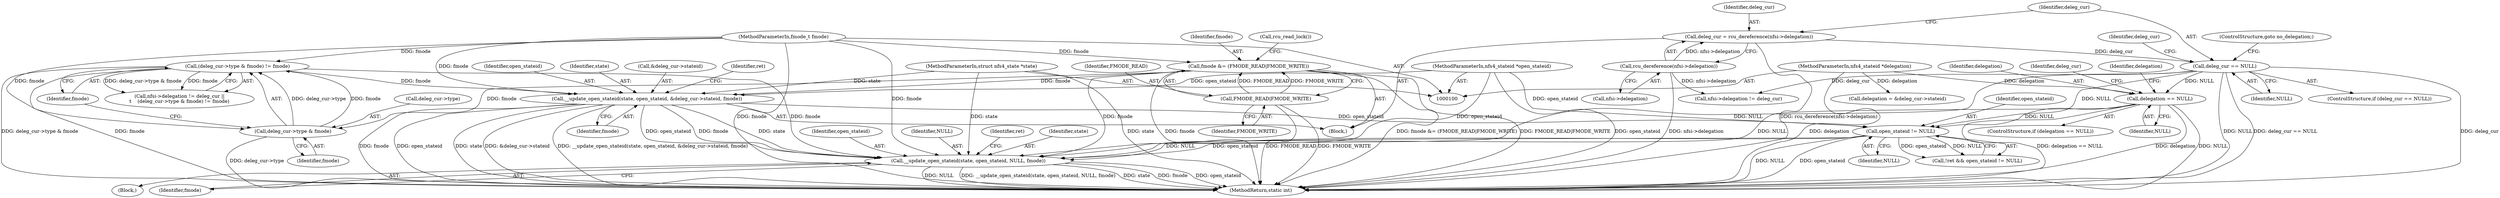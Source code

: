 digraph "0_linux_dc0b027dfadfcb8a5504f7d8052754bf8d501ab9_25@API" {
"1000209" [label="(Call,__update_open_stateid(state, open_stateid, NULL, fmode))"];
"1000182" [label="(Call,__update_open_stateid(state, open_stateid, &deleg_cur->stateid, fmode))"];
"1000101" [label="(MethodParameterIn,struct nfs4_state *state)"];
"1000102" [label="(MethodParameterIn,nfs4_stateid *open_stateid)"];
"1000147" [label="(Call,(deleg_cur->type & fmode) != fmode)"];
"1000148" [label="(Call,deleg_cur->type & fmode)"];
"1000118" [label="(Call,fmode &= (FMODE_READ|FMODE_WRITE))"];
"1000104" [label="(MethodParameterIn,fmode_t fmode)"];
"1000120" [label="(Call,FMODE_READ|FMODE_WRITE)"];
"1000205" [label="(Call,open_stateid != NULL)"];
"1000156" [label="(Call,delegation == NULL)"];
"1000103" [label="(MethodParameterIn,nfs4_stateid *delegation)"];
"1000131" [label="(Call,deleg_cur == NULL)"];
"1000124" [label="(Call,deleg_cur = rcu_dereference(nfsi->delegation))"];
"1000126" [label="(Call,rcu_dereference(nfsi->delegation))"];
"1000211" [label="(Identifier,open_stateid)"];
"1000105" [label="(Block,)"];
"1000189" [label="(Identifier,fmode)"];
"1000125" [label="(Identifier,deleg_cur)"];
"1000127" [label="(Call,nfsi->delegation)"];
"1000219" [label="(MethodReturn,static int)"];
"1000104" [label="(MethodParameterIn,fmode_t fmode)"];
"1000157" [label="(Identifier,delegation)"];
"1000202" [label="(Call,!ret && open_stateid != NULL)"];
"1000171" [label="(Identifier,deleg_cur)"];
"1000131" [label="(Call,deleg_cur == NULL)"];
"1000207" [label="(Identifier,NULL)"];
"1000191" [label="(Identifier,ret)"];
"1000160" [label="(Identifier,delegation)"];
"1000152" [label="(Identifier,fmode)"];
"1000182" [label="(Call,__update_open_stateid(state, open_stateid, &deleg_cur->stateid, fmode))"];
"1000119" [label="(Identifier,fmode)"];
"1000133" [label="(Identifier,NULL)"];
"1000209" [label="(Call,__update_open_stateid(state, open_stateid, NULL, fmode))"];
"1000156" [label="(Call,delegation == NULL)"];
"1000134" [label="(ControlStructure,goto no_delegation;)"];
"1000126" [label="(Call,rcu_dereference(nfsi->delegation))"];
"1000212" [label="(Identifier,NULL)"];
"1000208" [label="(Block,)"];
"1000153" [label="(Identifier,fmode)"];
"1000123" [label="(Call,rcu_read_lock())"];
"1000142" [label="(Call,nfsi->delegation != deleg_cur)"];
"1000206" [label="(Identifier,open_stateid)"];
"1000132" [label="(Identifier,deleg_cur)"];
"1000141" [label="(Call,nfsi->delegation != deleg_cur ||\n\t    (deleg_cur->type & fmode) != fmode)"];
"1000121" [label="(Identifier,FMODE_READ)"];
"1000184" [label="(Identifier,open_stateid)"];
"1000215" [label="(Identifier,ret)"];
"1000148" [label="(Call,deleg_cur->type & fmode)"];
"1000183" [label="(Identifier,state)"];
"1000155" [label="(ControlStructure,if (delegation == NULL))"];
"1000159" [label="(Call,delegation = &deleg_cur->stateid)"];
"1000213" [label="(Identifier,fmode)"];
"1000120" [label="(Call,FMODE_READ|FMODE_WRITE)"];
"1000124" [label="(Call,deleg_cur = rcu_dereference(nfsi->delegation))"];
"1000158" [label="(Identifier,NULL)"];
"1000185" [label="(Call,&deleg_cur->stateid)"];
"1000210" [label="(Identifier,state)"];
"1000101" [label="(MethodParameterIn,struct nfs4_state *state)"];
"1000102" [label="(MethodParameterIn,nfs4_stateid *open_stateid)"];
"1000138" [label="(Identifier,deleg_cur)"];
"1000103" [label="(MethodParameterIn,nfs4_stateid *delegation)"];
"1000122" [label="(Identifier,FMODE_WRITE)"];
"1000149" [label="(Call,deleg_cur->type)"];
"1000118" [label="(Call,fmode &= (FMODE_READ|FMODE_WRITE))"];
"1000147" [label="(Call,(deleg_cur->type & fmode) != fmode)"];
"1000130" [label="(ControlStructure,if (deleg_cur == NULL))"];
"1000205" [label="(Call,open_stateid != NULL)"];
"1000209" -> "1000208"  [label="AST: "];
"1000209" -> "1000213"  [label="CFG: "];
"1000210" -> "1000209"  [label="AST: "];
"1000211" -> "1000209"  [label="AST: "];
"1000212" -> "1000209"  [label="AST: "];
"1000213" -> "1000209"  [label="AST: "];
"1000215" -> "1000209"  [label="CFG: "];
"1000209" -> "1000219"  [label="DDG: NULL"];
"1000209" -> "1000219"  [label="DDG: __update_open_stateid(state, open_stateid, NULL, fmode)"];
"1000209" -> "1000219"  [label="DDG: state"];
"1000209" -> "1000219"  [label="DDG: fmode"];
"1000209" -> "1000219"  [label="DDG: open_stateid"];
"1000182" -> "1000209"  [label="DDG: state"];
"1000182" -> "1000209"  [label="DDG: open_stateid"];
"1000182" -> "1000209"  [label="DDG: fmode"];
"1000101" -> "1000209"  [label="DDG: state"];
"1000205" -> "1000209"  [label="DDG: open_stateid"];
"1000205" -> "1000209"  [label="DDG: NULL"];
"1000102" -> "1000209"  [label="DDG: open_stateid"];
"1000156" -> "1000209"  [label="DDG: NULL"];
"1000131" -> "1000209"  [label="DDG: NULL"];
"1000147" -> "1000209"  [label="DDG: fmode"];
"1000118" -> "1000209"  [label="DDG: fmode"];
"1000104" -> "1000209"  [label="DDG: fmode"];
"1000182" -> "1000105"  [label="AST: "];
"1000182" -> "1000189"  [label="CFG: "];
"1000183" -> "1000182"  [label="AST: "];
"1000184" -> "1000182"  [label="AST: "];
"1000185" -> "1000182"  [label="AST: "];
"1000189" -> "1000182"  [label="AST: "];
"1000191" -> "1000182"  [label="CFG: "];
"1000182" -> "1000219"  [label="DDG: &deleg_cur->stateid"];
"1000182" -> "1000219"  [label="DDG: __update_open_stateid(state, open_stateid, &deleg_cur->stateid, fmode)"];
"1000182" -> "1000219"  [label="DDG: fmode"];
"1000182" -> "1000219"  [label="DDG: open_stateid"];
"1000182" -> "1000219"  [label="DDG: state"];
"1000101" -> "1000182"  [label="DDG: state"];
"1000102" -> "1000182"  [label="DDG: open_stateid"];
"1000147" -> "1000182"  [label="DDG: fmode"];
"1000118" -> "1000182"  [label="DDG: fmode"];
"1000104" -> "1000182"  [label="DDG: fmode"];
"1000182" -> "1000205"  [label="DDG: open_stateid"];
"1000101" -> "1000100"  [label="AST: "];
"1000101" -> "1000219"  [label="DDG: state"];
"1000102" -> "1000100"  [label="AST: "];
"1000102" -> "1000219"  [label="DDG: open_stateid"];
"1000102" -> "1000205"  [label="DDG: open_stateid"];
"1000147" -> "1000141"  [label="AST: "];
"1000147" -> "1000153"  [label="CFG: "];
"1000148" -> "1000147"  [label="AST: "];
"1000153" -> "1000147"  [label="AST: "];
"1000141" -> "1000147"  [label="CFG: "];
"1000147" -> "1000219"  [label="DDG: deleg_cur->type & fmode"];
"1000147" -> "1000219"  [label="DDG: fmode"];
"1000147" -> "1000141"  [label="DDG: deleg_cur->type & fmode"];
"1000147" -> "1000141"  [label="DDG: fmode"];
"1000148" -> "1000147"  [label="DDG: deleg_cur->type"];
"1000148" -> "1000147"  [label="DDG: fmode"];
"1000104" -> "1000147"  [label="DDG: fmode"];
"1000148" -> "1000152"  [label="CFG: "];
"1000149" -> "1000148"  [label="AST: "];
"1000152" -> "1000148"  [label="AST: "];
"1000153" -> "1000148"  [label="CFG: "];
"1000148" -> "1000219"  [label="DDG: deleg_cur->type"];
"1000118" -> "1000148"  [label="DDG: fmode"];
"1000104" -> "1000148"  [label="DDG: fmode"];
"1000118" -> "1000105"  [label="AST: "];
"1000118" -> "1000120"  [label="CFG: "];
"1000119" -> "1000118"  [label="AST: "];
"1000120" -> "1000118"  [label="AST: "];
"1000123" -> "1000118"  [label="CFG: "];
"1000118" -> "1000219"  [label="DDG: fmode &= (FMODE_READ|FMODE_WRITE)"];
"1000118" -> "1000219"  [label="DDG: FMODE_READ|FMODE_WRITE"];
"1000118" -> "1000219"  [label="DDG: fmode"];
"1000104" -> "1000118"  [label="DDG: fmode"];
"1000120" -> "1000118"  [label="DDG: FMODE_READ"];
"1000120" -> "1000118"  [label="DDG: FMODE_WRITE"];
"1000104" -> "1000100"  [label="AST: "];
"1000104" -> "1000219"  [label="DDG: fmode"];
"1000120" -> "1000122"  [label="CFG: "];
"1000121" -> "1000120"  [label="AST: "];
"1000122" -> "1000120"  [label="AST: "];
"1000120" -> "1000219"  [label="DDG: FMODE_READ"];
"1000120" -> "1000219"  [label="DDG: FMODE_WRITE"];
"1000205" -> "1000202"  [label="AST: "];
"1000205" -> "1000207"  [label="CFG: "];
"1000206" -> "1000205"  [label="AST: "];
"1000207" -> "1000205"  [label="AST: "];
"1000202" -> "1000205"  [label="CFG: "];
"1000205" -> "1000219"  [label="DDG: open_stateid"];
"1000205" -> "1000219"  [label="DDG: NULL"];
"1000205" -> "1000202"  [label="DDG: open_stateid"];
"1000205" -> "1000202"  [label="DDG: NULL"];
"1000156" -> "1000205"  [label="DDG: NULL"];
"1000131" -> "1000205"  [label="DDG: NULL"];
"1000156" -> "1000155"  [label="AST: "];
"1000156" -> "1000158"  [label="CFG: "];
"1000157" -> "1000156"  [label="AST: "];
"1000158" -> "1000156"  [label="AST: "];
"1000160" -> "1000156"  [label="CFG: "];
"1000171" -> "1000156"  [label="CFG: "];
"1000156" -> "1000219"  [label="DDG: delegation == NULL"];
"1000156" -> "1000219"  [label="DDG: delegation"];
"1000156" -> "1000219"  [label="DDG: NULL"];
"1000103" -> "1000156"  [label="DDG: delegation"];
"1000131" -> "1000156"  [label="DDG: NULL"];
"1000103" -> "1000100"  [label="AST: "];
"1000103" -> "1000219"  [label="DDG: delegation"];
"1000103" -> "1000159"  [label="DDG: delegation"];
"1000131" -> "1000130"  [label="AST: "];
"1000131" -> "1000133"  [label="CFG: "];
"1000132" -> "1000131"  [label="AST: "];
"1000133" -> "1000131"  [label="AST: "];
"1000134" -> "1000131"  [label="CFG: "];
"1000138" -> "1000131"  [label="CFG: "];
"1000131" -> "1000219"  [label="DDG: deleg_cur"];
"1000131" -> "1000219"  [label="DDG: NULL"];
"1000131" -> "1000219"  [label="DDG: deleg_cur == NULL"];
"1000124" -> "1000131"  [label="DDG: deleg_cur"];
"1000131" -> "1000142"  [label="DDG: deleg_cur"];
"1000124" -> "1000105"  [label="AST: "];
"1000124" -> "1000126"  [label="CFG: "];
"1000125" -> "1000124"  [label="AST: "];
"1000126" -> "1000124"  [label="AST: "];
"1000132" -> "1000124"  [label="CFG: "];
"1000124" -> "1000219"  [label="DDG: rcu_dereference(nfsi->delegation)"];
"1000126" -> "1000124"  [label="DDG: nfsi->delegation"];
"1000126" -> "1000127"  [label="CFG: "];
"1000127" -> "1000126"  [label="AST: "];
"1000126" -> "1000219"  [label="DDG: nfsi->delegation"];
"1000126" -> "1000142"  [label="DDG: nfsi->delegation"];
}
